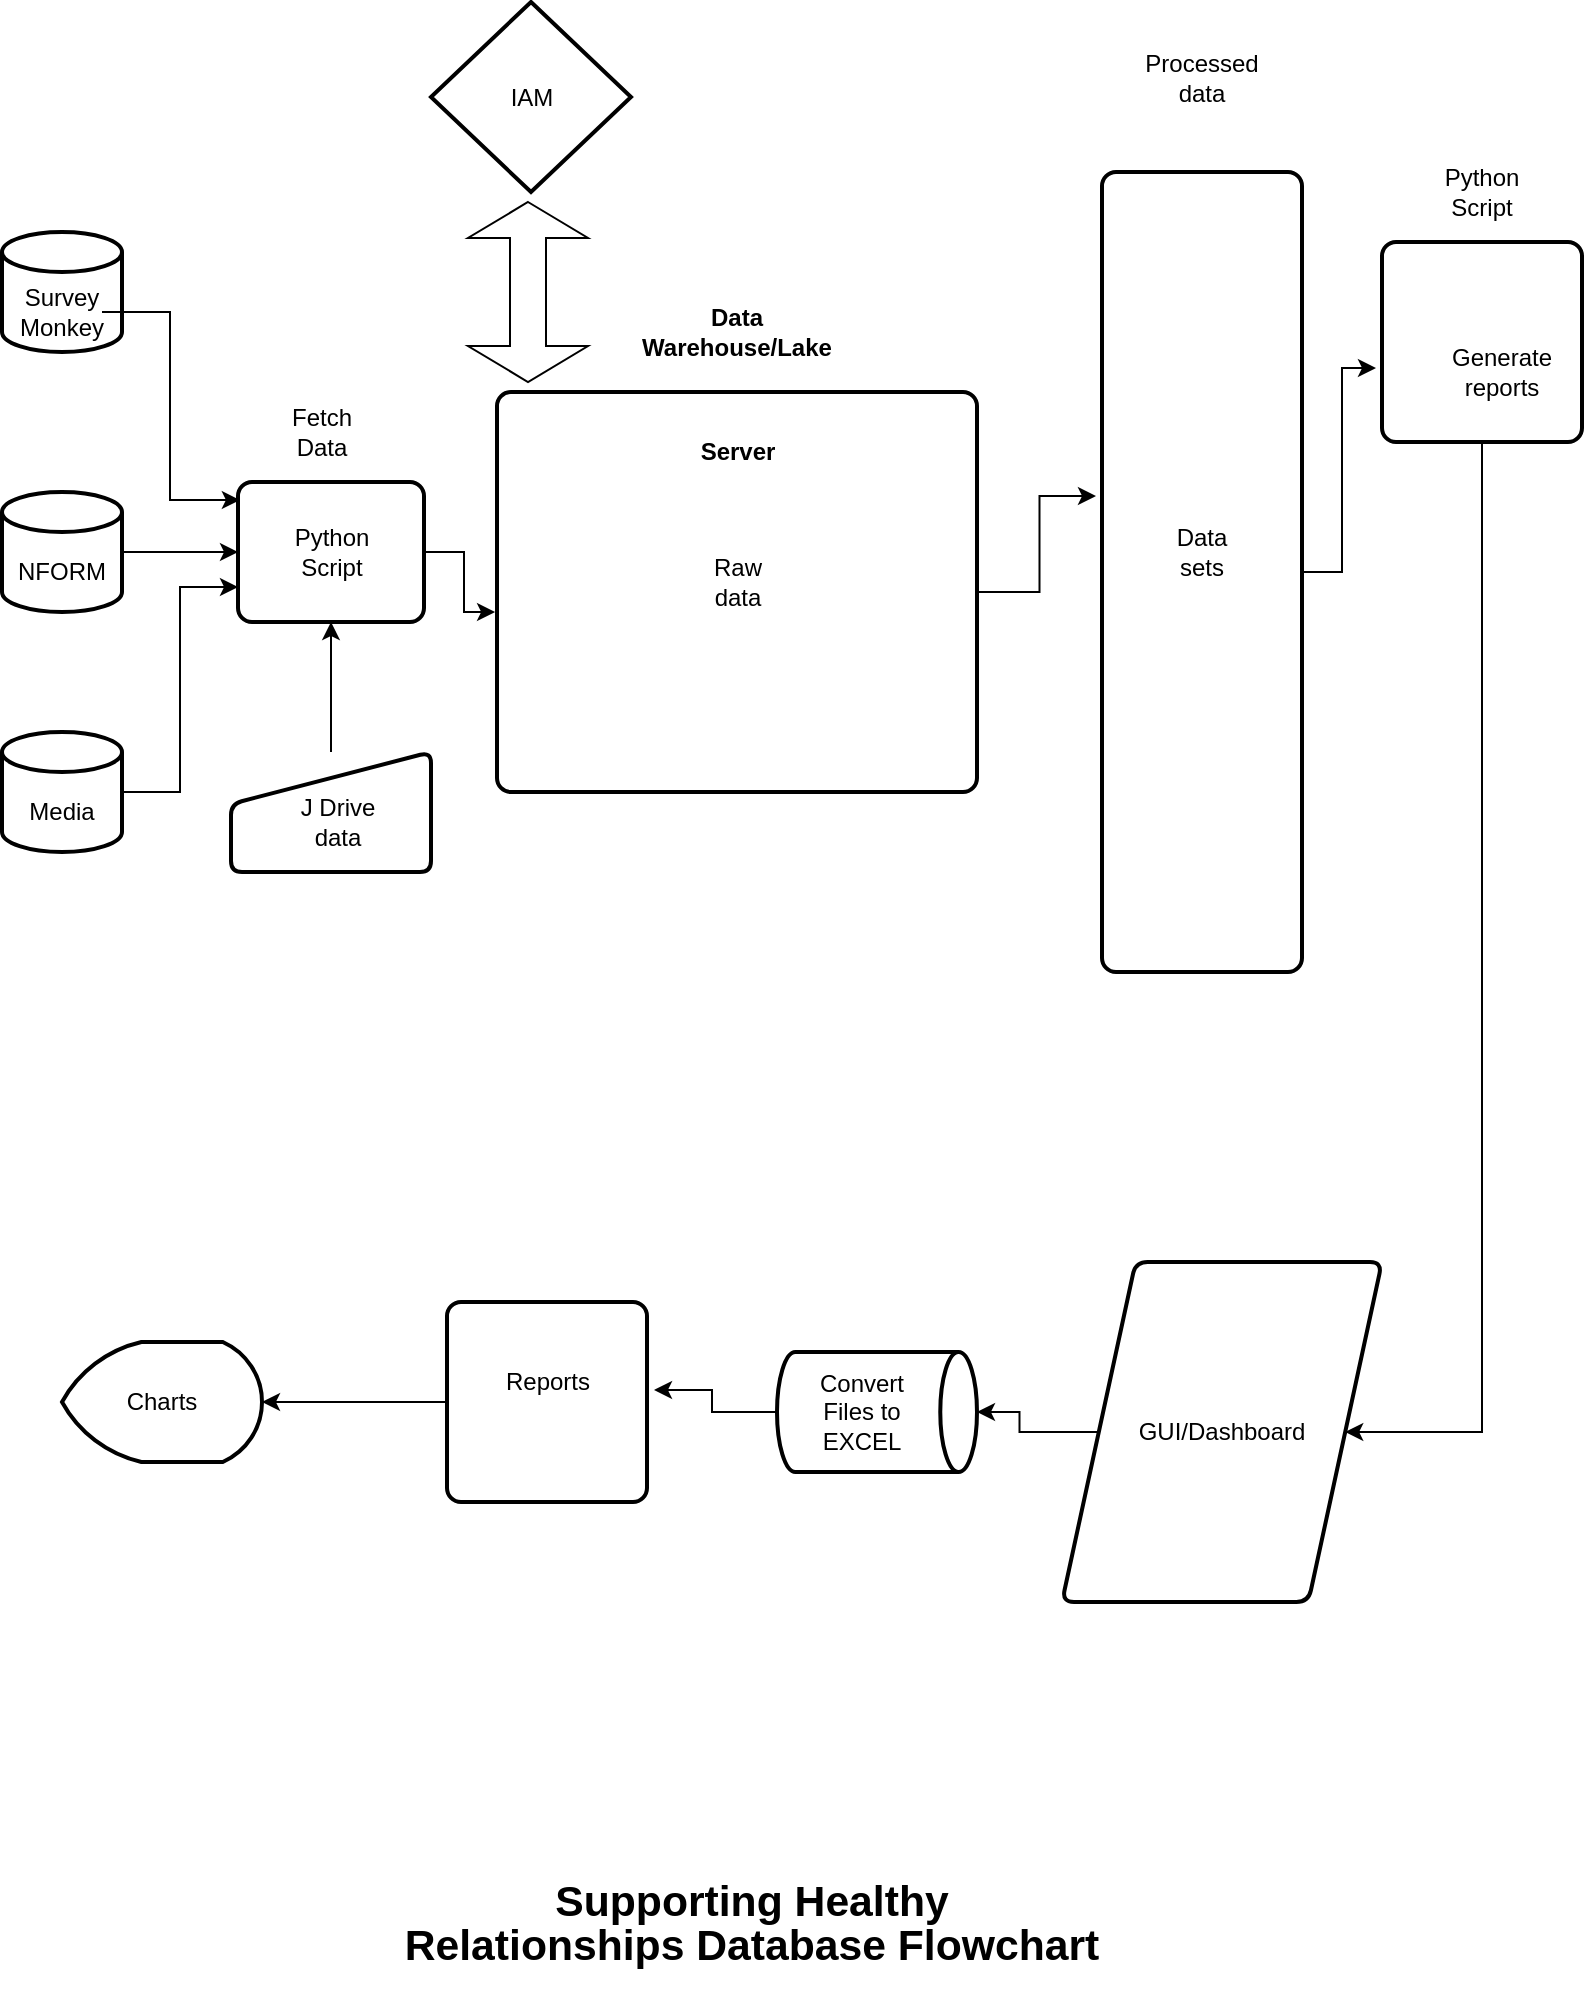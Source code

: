 <mxfile version="12.0.2" type="github" pages="1"><diagram id="u55BGqNqi_7NKVR-TaKw" name="Page-1"><mxGraphModel dx="1408" dy="868" grid="1" gridSize="10" guides="1" tooltips="1" connect="1" arrows="1" fold="1" page="1" pageScale="1" pageWidth="850" pageHeight="1100" math="0" shadow="0"><root><mxCell id="0"/><mxCell id="1" parent="0"/><mxCell id="dV1S8B0J2dl7iSfZAUnW-10" value="" style="strokeWidth=2;html=1;shape=mxgraph.flowchart.database;whiteSpace=wrap;" vertex="1" parent="1"><mxGeometry x="30" y="165" width="60" height="60" as="geometry"/></mxCell><mxCell id="dV1S8B0J2dl7iSfZAUnW-36" style="edgeStyle=orthogonalEdgeStyle;rounded=0;orthogonalLoop=1;jettySize=auto;html=1;exitX=1;exitY=0.5;exitDx=0;exitDy=0;exitPerimeter=0;entryX=0;entryY=0.5;entryDx=0;entryDy=0;" edge="1" parent="1" source="dV1S8B0J2dl7iSfZAUnW-11" target="dV1S8B0J2dl7iSfZAUnW-19"><mxGeometry relative="1" as="geometry"><mxPoint x="170" y="305" as="targetPoint"/></mxGeometry></mxCell><mxCell id="dV1S8B0J2dl7iSfZAUnW-11" value="" style="strokeWidth=2;html=1;shape=mxgraph.flowchart.database;whiteSpace=wrap;" vertex="1" parent="1"><mxGeometry x="30" y="295" width="60" height="60" as="geometry"/></mxCell><mxCell id="dV1S8B0J2dl7iSfZAUnW-25" style="edgeStyle=orthogonalEdgeStyle;rounded=0;orthogonalLoop=1;jettySize=auto;html=1;exitX=1;exitY=0.5;exitDx=0;exitDy=0;exitPerimeter=0;entryX=0;entryY=0.75;entryDx=0;entryDy=0;" edge="1" parent="1" source="dV1S8B0J2dl7iSfZAUnW-12" target="dV1S8B0J2dl7iSfZAUnW-19"><mxGeometry relative="1" as="geometry"/></mxCell><mxCell id="dV1S8B0J2dl7iSfZAUnW-12" value="" style="strokeWidth=2;html=1;shape=mxgraph.flowchart.database;whiteSpace=wrap;" vertex="1" parent="1"><mxGeometry x="30" y="415" width="60" height="60" as="geometry"/></mxCell><mxCell id="dV1S8B0J2dl7iSfZAUnW-41" style="edgeStyle=orthogonalEdgeStyle;rounded=0;orthogonalLoop=1;jettySize=auto;html=1;entryX=-0.03;entryY=0.405;entryDx=0;entryDy=0;entryPerimeter=0;" edge="1" parent="1" source="dV1S8B0J2dl7iSfZAUnW-13" target="dV1S8B0J2dl7iSfZAUnW-26"><mxGeometry relative="1" as="geometry"/></mxCell><mxCell id="dV1S8B0J2dl7iSfZAUnW-13" value="" style="rounded=1;whiteSpace=wrap;html=1;absoluteArcSize=1;arcSize=14;strokeWidth=2;" vertex="1" parent="1"><mxGeometry x="277.5" y="245" width="240" height="200" as="geometry"/></mxCell><mxCell id="dV1S8B0J2dl7iSfZAUnW-14" value="Text" style="text;html=1;strokeColor=none;fillColor=none;align=center;verticalAlign=middle;whiteSpace=wrap;rounded=0;" vertex="1" parent="1"><mxGeometry x="190" y="285" width="40" height="20" as="geometry"/></mxCell><mxCell id="dV1S8B0J2dl7iSfZAUnW-22" style="edgeStyle=orthogonalEdgeStyle;rounded=0;orthogonalLoop=1;jettySize=auto;html=1;entryX=0.01;entryY=0.129;entryDx=0;entryDy=0;entryPerimeter=0;" edge="1" parent="1" source="dV1S8B0J2dl7iSfZAUnW-15" target="dV1S8B0J2dl7iSfZAUnW-19"><mxGeometry relative="1" as="geometry"/></mxCell><mxCell id="dV1S8B0J2dl7iSfZAUnW-15" value="Survey&lt;br&gt;Monkey" style="text;html=1;strokeColor=none;fillColor=none;align=center;verticalAlign=middle;whiteSpace=wrap;rounded=0;" vertex="1" parent="1"><mxGeometry x="40" y="195" width="40" height="20" as="geometry"/></mxCell><mxCell id="dV1S8B0J2dl7iSfZAUnW-17" value="NFORM" style="text;html=1;strokeColor=none;fillColor=none;align=center;verticalAlign=middle;whiteSpace=wrap;rounded=0;" vertex="1" parent="1"><mxGeometry x="40" y="325" width="40" height="20" as="geometry"/></mxCell><mxCell id="dV1S8B0J2dl7iSfZAUnW-18" value="Media" style="text;html=1;strokeColor=none;fillColor=none;align=center;verticalAlign=middle;whiteSpace=wrap;rounded=0;" vertex="1" parent="1"><mxGeometry x="40" y="445" width="40" height="20" as="geometry"/></mxCell><mxCell id="dV1S8B0J2dl7iSfZAUnW-38" style="edgeStyle=orthogonalEdgeStyle;rounded=0;orthogonalLoop=1;jettySize=auto;html=1;entryX=-0.004;entryY=0.55;entryDx=0;entryDy=0;entryPerimeter=0;" edge="1" parent="1" source="dV1S8B0J2dl7iSfZAUnW-19" target="dV1S8B0J2dl7iSfZAUnW-13"><mxGeometry relative="1" as="geometry"/></mxCell><mxCell id="dV1S8B0J2dl7iSfZAUnW-19" value="" style="rounded=1;whiteSpace=wrap;html=1;absoluteArcSize=1;arcSize=14;strokeWidth=2;" vertex="1" parent="1"><mxGeometry x="148" y="290" width="93" height="70" as="geometry"/></mxCell><mxCell id="dV1S8B0J2dl7iSfZAUnW-20" value="Python &lt;br&gt;Script" style="text;html=1;strokeColor=none;fillColor=none;align=center;verticalAlign=middle;whiteSpace=wrap;rounded=0;" vertex="1" parent="1"><mxGeometry x="174.5" y="315" width="40" height="20" as="geometry"/></mxCell><mxCell id="dV1S8B0J2dl7iSfZAUnW-46" style="edgeStyle=orthogonalEdgeStyle;rounded=0;orthogonalLoop=1;jettySize=auto;html=1;exitX=1;exitY=0.5;exitDx=0;exitDy=0;entryX=-0.03;entryY=0.63;entryDx=0;entryDy=0;entryPerimeter=0;" edge="1" parent="1" source="dV1S8B0J2dl7iSfZAUnW-26" target="dV1S8B0J2dl7iSfZAUnW-45"><mxGeometry relative="1" as="geometry"><mxPoint x="729" y="322" as="targetPoint"/></mxGeometry></mxCell><mxCell id="dV1S8B0J2dl7iSfZAUnW-26" value="" style="rounded=1;whiteSpace=wrap;html=1;absoluteArcSize=1;arcSize=14;strokeWidth=2;" vertex="1" parent="1"><mxGeometry x="580" y="135" width="100" height="400" as="geometry"/></mxCell><mxCell id="dV1S8B0J2dl7iSfZAUnW-27" value="&lt;b&gt;Server&lt;/b&gt;" style="text;html=1;strokeColor=none;fillColor=none;align=center;verticalAlign=middle;whiteSpace=wrap;rounded=0;" vertex="1" parent="1"><mxGeometry x="377.5" y="265" width="40" height="20" as="geometry"/></mxCell><mxCell id="dV1S8B0J2dl7iSfZAUnW-28" value="Data sets" style="text;html=1;strokeColor=none;fillColor=none;align=center;verticalAlign=middle;whiteSpace=wrap;rounded=0;" vertex="1" parent="1"><mxGeometry x="610" y="315" width="40" height="20" as="geometry"/></mxCell><mxCell id="dV1S8B0J2dl7iSfZAUnW-31" value="Data Warehouse/Lake" style="text;html=1;strokeColor=none;fillColor=none;align=center;verticalAlign=middle;whiteSpace=wrap;rounded=0;fontStyle=1" vertex="1" parent="1"><mxGeometry x="340" y="205" width="115" height="20" as="geometry"/></mxCell><mxCell id="dV1S8B0J2dl7iSfZAUnW-32" value="Fetch Data" style="text;html=1;strokeColor=none;fillColor=none;align=center;verticalAlign=middle;whiteSpace=wrap;rounded=0;" vertex="1" parent="1"><mxGeometry x="170" y="255" width="40" height="20" as="geometry"/></mxCell><mxCell id="dV1S8B0J2dl7iSfZAUnW-34" value="Text" style="text;html=1;strokeColor=none;fillColor=none;align=center;verticalAlign=middle;whiteSpace=wrap;rounded=0;" vertex="1" parent="1"><mxGeometry x="280" y="740" width="40" height="20" as="geometry"/></mxCell><mxCell id="dV1S8B0J2dl7iSfZAUnW-62" style="edgeStyle=orthogonalEdgeStyle;rounded=0;orthogonalLoop=1;jettySize=auto;html=1;exitX=0;exitY=0.5;exitDx=0;exitDy=0;" edge="1" parent="1" source="dV1S8B0J2dl7iSfZAUnW-43" target="dV1S8B0J2dl7iSfZAUnW-59"><mxGeometry relative="1" as="geometry"/></mxCell><mxCell id="dV1S8B0J2dl7iSfZAUnW-43" value="" style="verticalLabelPosition=bottom;verticalAlign=top;html=1;strokeWidth=2;shape=parallelogram;perimeter=parallelogramPerimeter;whiteSpace=wrap;rounded=1;arcSize=12;size=0.23;" vertex="1" parent="1"><mxGeometry x="560" y="680" width="160" height="170" as="geometry"/></mxCell><mxCell id="dV1S8B0J2dl7iSfZAUnW-44" value="GUI/Dashboard" style="text;html=1;strokeColor=none;fillColor=none;align=center;verticalAlign=middle;whiteSpace=wrap;rounded=0;" vertex="1" parent="1"><mxGeometry x="620" y="755" width="40" height="20" as="geometry"/></mxCell><mxCell id="dV1S8B0J2dl7iSfZAUnW-50" style="edgeStyle=orthogonalEdgeStyle;rounded=0;orthogonalLoop=1;jettySize=auto;html=1;entryX=1;entryY=0.5;entryDx=0;entryDy=0;" edge="1" parent="1" source="dV1S8B0J2dl7iSfZAUnW-45" target="dV1S8B0J2dl7iSfZAUnW-43"><mxGeometry relative="1" as="geometry"><mxPoint x="760" y="610" as="targetPoint"/><Array as="points"><mxPoint x="770" y="765"/></Array></mxGeometry></mxCell><mxCell id="dV1S8B0J2dl7iSfZAUnW-45" value="" style="rounded=1;whiteSpace=wrap;html=1;absoluteArcSize=1;arcSize=14;strokeWidth=2;" vertex="1" parent="1"><mxGeometry x="720" y="170" width="100" height="100" as="geometry"/></mxCell><mxCell id="dV1S8B0J2dl7iSfZAUnW-47" value="Python Script" style="text;html=1;strokeColor=none;fillColor=none;align=center;verticalAlign=middle;whiteSpace=wrap;rounded=0;" vertex="1" parent="1"><mxGeometry x="750" y="135" width="40" height="20" as="geometry"/></mxCell><mxCell id="dV1S8B0J2dl7iSfZAUnW-48" value="Generate reports" style="text;html=1;strokeColor=none;fillColor=none;align=center;verticalAlign=middle;whiteSpace=wrap;rounded=0;" vertex="1" parent="1"><mxGeometry x="760" y="225" width="40" height="20" as="geometry"/></mxCell><mxCell id="dV1S8B0J2dl7iSfZAUnW-65" style="edgeStyle=orthogonalEdgeStyle;rounded=0;orthogonalLoop=1;jettySize=auto;html=1;entryX=1;entryY=0.5;entryDx=0;entryDy=0;entryPerimeter=0;" edge="1" parent="1" source="dV1S8B0J2dl7iSfZAUnW-51" target="dV1S8B0J2dl7iSfZAUnW-64"><mxGeometry relative="1" as="geometry"/></mxCell><mxCell id="dV1S8B0J2dl7iSfZAUnW-51" value="" style="rounded=1;whiteSpace=wrap;html=1;absoluteArcSize=1;arcSize=14;strokeWidth=2;" vertex="1" parent="1"><mxGeometry x="252.5" y="700" width="100" height="100" as="geometry"/></mxCell><mxCell id="dV1S8B0J2dl7iSfZAUnW-52" value="Reports" style="text;html=1;strokeColor=none;fillColor=none;align=center;verticalAlign=middle;whiteSpace=wrap;rounded=0;" vertex="1" parent="1"><mxGeometry x="282.5" y="730" width="40" height="20" as="geometry"/></mxCell><mxCell id="dV1S8B0J2dl7iSfZAUnW-57" style="edgeStyle=orthogonalEdgeStyle;rounded=0;orthogonalLoop=1;jettySize=auto;html=1;entryX=0.5;entryY=1;entryDx=0;entryDy=0;" edge="1" parent="1" source="dV1S8B0J2dl7iSfZAUnW-53" target="dV1S8B0J2dl7iSfZAUnW-19"><mxGeometry relative="1" as="geometry"/></mxCell><mxCell id="dV1S8B0J2dl7iSfZAUnW-53" value="" style="verticalLabelPosition=bottom;verticalAlign=top;html=1;strokeWidth=2;shape=manualInput;whiteSpace=wrap;rounded=1;size=26;arcSize=11;" vertex="1" parent="1"><mxGeometry x="144.5" y="425" width="100" height="60" as="geometry"/></mxCell><mxCell id="dV1S8B0J2dl7iSfZAUnW-54" value="J Drive data" style="text;html=1;strokeColor=none;fillColor=none;align=center;verticalAlign=middle;whiteSpace=wrap;rounded=0;" vertex="1" parent="1"><mxGeometry x="175" y="445" width="46" height="30" as="geometry"/></mxCell><mxCell id="dV1S8B0J2dl7iSfZAUnW-56" style="edgeStyle=orthogonalEdgeStyle;rounded=0;orthogonalLoop=1;jettySize=auto;html=1;exitX=0.5;exitY=1;exitDx=0;exitDy=0;" edge="1" parent="1" source="dV1S8B0J2dl7iSfZAUnW-54" target="dV1S8B0J2dl7iSfZAUnW-54"><mxGeometry relative="1" as="geometry"/></mxCell><mxCell id="dV1S8B0J2dl7iSfZAUnW-63" style="edgeStyle=orthogonalEdgeStyle;rounded=0;orthogonalLoop=1;jettySize=auto;html=1;entryX=1.035;entryY=0.44;entryDx=0;entryDy=0;entryPerimeter=0;" edge="1" parent="1" source="dV1S8B0J2dl7iSfZAUnW-59" target="dV1S8B0J2dl7iSfZAUnW-51"><mxGeometry relative="1" as="geometry"/></mxCell><mxCell id="dV1S8B0J2dl7iSfZAUnW-59" value="" style="strokeWidth=2;html=1;shape=mxgraph.flowchart.direct_data;whiteSpace=wrap;" vertex="1" parent="1"><mxGeometry x="417.5" y="725" width="100" height="60" as="geometry"/></mxCell><mxCell id="dV1S8B0J2dl7iSfZAUnW-60" value="Convert Files to EXCEL" style="text;html=1;strokeColor=none;fillColor=none;align=center;verticalAlign=middle;whiteSpace=wrap;rounded=0;" vertex="1" parent="1"><mxGeometry x="440" y="745" width="40" height="20" as="geometry"/></mxCell><mxCell id="dV1S8B0J2dl7iSfZAUnW-64" value="" style="strokeWidth=2;html=1;shape=mxgraph.flowchart.display;whiteSpace=wrap;" vertex="1" parent="1"><mxGeometry x="60" y="720" width="100" height="60" as="geometry"/></mxCell><mxCell id="dV1S8B0J2dl7iSfZAUnW-66" value="Charts" style="text;html=1;strokeColor=none;fillColor=none;align=center;verticalAlign=middle;whiteSpace=wrap;rounded=0;" vertex="1" parent="1"><mxGeometry x="90" y="740" width="40" height="20" as="geometry"/></mxCell><mxCell id="dV1S8B0J2dl7iSfZAUnW-67" value="" style="shape=doubleArrow;direction=south;whiteSpace=wrap;html=1;" vertex="1" parent="1"><mxGeometry x="263" y="150" width="60" height="90" as="geometry"/></mxCell><mxCell id="dV1S8B0J2dl7iSfZAUnW-69" value="" style="strokeWidth=2;html=1;shape=mxgraph.flowchart.decision;whiteSpace=wrap;" vertex="1" parent="1"><mxGeometry x="244.5" y="50" width="100" height="95" as="geometry"/></mxCell><mxCell id="dV1S8B0J2dl7iSfZAUnW-70" value="IAM" style="text;html=1;strokeColor=none;fillColor=none;align=center;verticalAlign=middle;whiteSpace=wrap;rounded=0;" vertex="1" parent="1"><mxGeometry x="274.5" y="87.5" width="40" height="20" as="geometry"/></mxCell><mxCell id="dV1S8B0J2dl7iSfZAUnW-75" value="&lt;p align=&quot;center&quot; style=&quot;margin-bottom: 8pt ; line-height: 105%&quot;&gt;&lt;b&gt;&lt;span style=&quot;font-size: 16pt ; line-height: 105%&quot;&gt;Supporting Healthy&lt;br&gt;Relationships Database Flowchart&lt;/span&gt;&lt;/b&gt;&lt;/p&gt;" style="text;html=1;strokeColor=none;fillColor=none;align=center;verticalAlign=middle;whiteSpace=wrap;rounded=0;" vertex="1" parent="1"><mxGeometry x="40" y="1000" width="730" height="20" as="geometry"/></mxCell><mxCell id="dV1S8B0J2dl7iSfZAUnW-80" value="Processed data" style="text;html=1;strokeColor=none;fillColor=none;align=center;verticalAlign=middle;whiteSpace=wrap;rounded=0;" vertex="1" parent="1"><mxGeometry x="610" y="77.5" width="40" height="20" as="geometry"/></mxCell><mxCell id="dV1S8B0J2dl7iSfZAUnW-81" value="Raw data" style="text;html=1;strokeColor=none;fillColor=none;align=center;verticalAlign=middle;whiteSpace=wrap;rounded=0;" vertex="1" parent="1"><mxGeometry x="377.5" y="330" width="40" height="20" as="geometry"/></mxCell></root></mxGraphModel></diagram></mxfile>